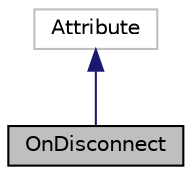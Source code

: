 digraph "OnDisconnect"
{
 // LATEX_PDF_SIZE
  edge [fontname="Helvetica",fontsize="10",labelfontname="Helvetica",labelfontsize="10"];
  node [fontname="Helvetica",fontsize="10",shape=record];
  Node1 [label="OnDisconnect",height=0.2,width=0.4,color="black", fillcolor="grey75", style="filled", fontcolor="black",tooltip="Annotated methods get invoked when a disconnect occurs."];
  Node2 -> Node1 [dir="back",color="midnightblue",fontsize="10",style="solid"];
  Node2 [label="Attribute",height=0.2,width=0.4,color="grey75", fillcolor="white", style="filled",tooltip=" "];
}
